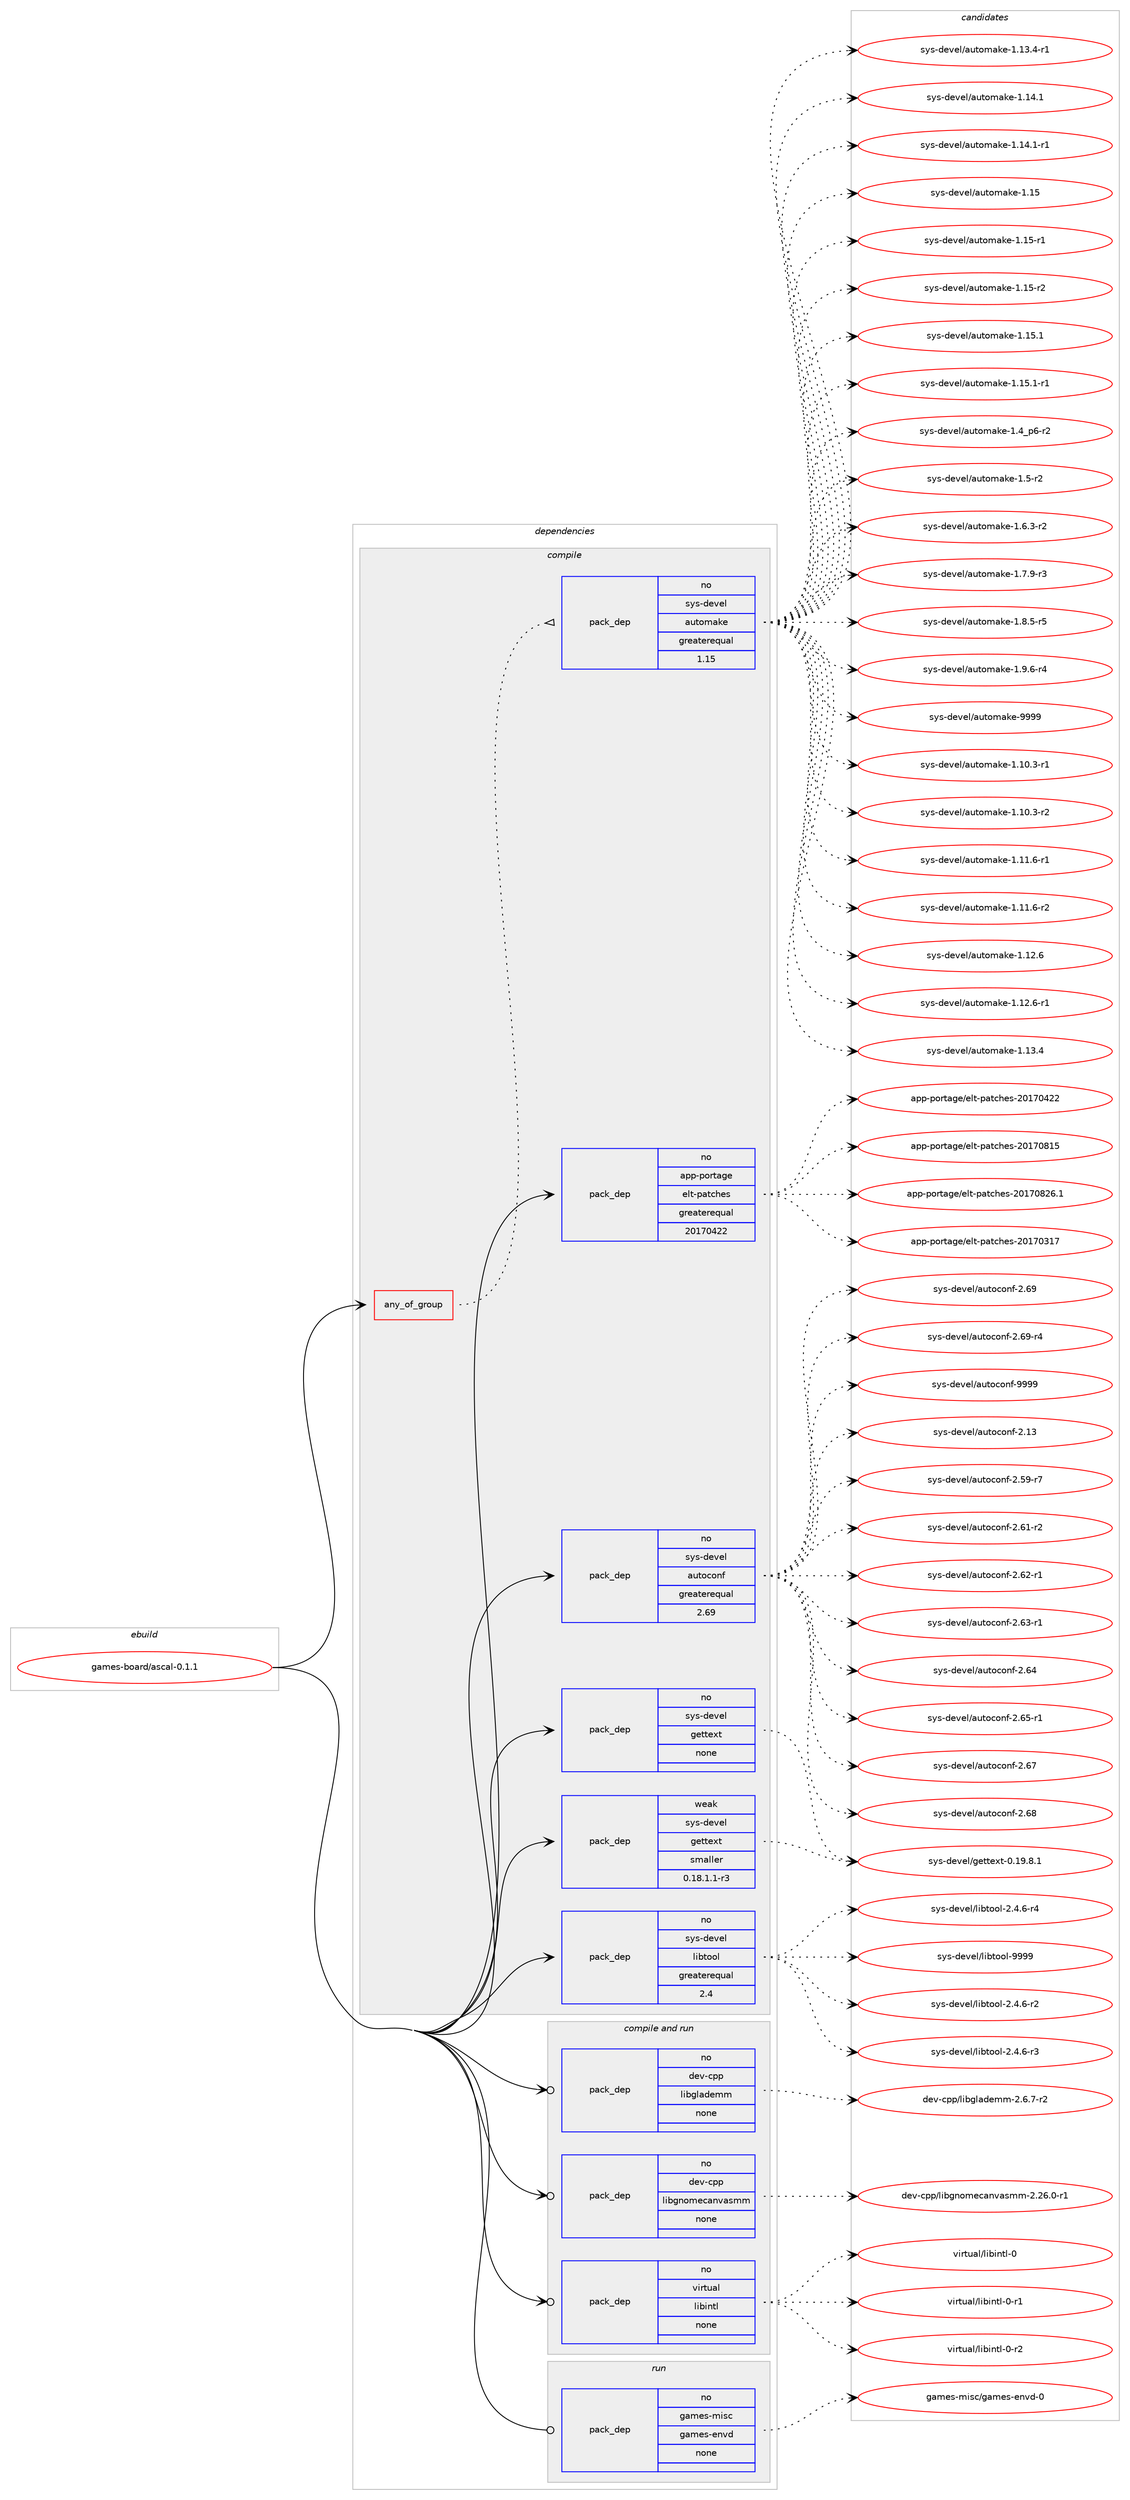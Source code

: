 digraph prolog {

# *************
# Graph options
# *************

newrank=true;
concentrate=true;
compound=true;
graph [rankdir=LR,fontname=Helvetica,fontsize=10,ranksep=1.5];#, ranksep=2.5, nodesep=0.2];
edge  [arrowhead=vee];
node  [fontname=Helvetica,fontsize=10];

# **********
# The ebuild
# **********

subgraph cluster_leftcol {
color=gray;
rank=same;
label=<<i>ebuild</i>>;
id [label="games-board/ascal-0.1.1", color=red, width=4, href="../games-board/ascal-0.1.1.svg"];
}

# ****************
# The dependencies
# ****************

subgraph cluster_midcol {
color=gray;
label=<<i>dependencies</i>>;
subgraph cluster_compile {
fillcolor="#eeeeee";
style=filled;
label=<<i>compile</i>>;
subgraph any4366 {
dependency294785 [label=<<TABLE BORDER="0" CELLBORDER="1" CELLSPACING="0" CELLPADDING="4"><TR><TD CELLPADDING="10">any_of_group</TD></TR></TABLE>>, shape=none, color=red];subgraph pack210624 {
dependency294786 [label=<<TABLE BORDER="0" CELLBORDER="1" CELLSPACING="0" CELLPADDING="4" WIDTH="220"><TR><TD ROWSPAN="6" CELLPADDING="30">pack_dep</TD></TR><TR><TD WIDTH="110">no</TD></TR><TR><TD>sys-devel</TD></TR><TR><TD>automake</TD></TR><TR><TD>greaterequal</TD></TR><TR><TD>1.15</TD></TR></TABLE>>, shape=none, color=blue];
}
dependency294785:e -> dependency294786:w [weight=20,style="dotted",arrowhead="oinv"];
}
id:e -> dependency294785:w [weight=20,style="solid",arrowhead="vee"];
subgraph pack210625 {
dependency294787 [label=<<TABLE BORDER="0" CELLBORDER="1" CELLSPACING="0" CELLPADDING="4" WIDTH="220"><TR><TD ROWSPAN="6" CELLPADDING="30">pack_dep</TD></TR><TR><TD WIDTH="110">no</TD></TR><TR><TD>app-portage</TD></TR><TR><TD>elt-patches</TD></TR><TR><TD>greaterequal</TD></TR><TR><TD>20170422</TD></TR></TABLE>>, shape=none, color=blue];
}
id:e -> dependency294787:w [weight=20,style="solid",arrowhead="vee"];
subgraph pack210626 {
dependency294788 [label=<<TABLE BORDER="0" CELLBORDER="1" CELLSPACING="0" CELLPADDING="4" WIDTH="220"><TR><TD ROWSPAN="6" CELLPADDING="30">pack_dep</TD></TR><TR><TD WIDTH="110">no</TD></TR><TR><TD>sys-devel</TD></TR><TR><TD>autoconf</TD></TR><TR><TD>greaterequal</TD></TR><TR><TD>2.69</TD></TR></TABLE>>, shape=none, color=blue];
}
id:e -> dependency294788:w [weight=20,style="solid",arrowhead="vee"];
subgraph pack210627 {
dependency294789 [label=<<TABLE BORDER="0" CELLBORDER="1" CELLSPACING="0" CELLPADDING="4" WIDTH="220"><TR><TD ROWSPAN="6" CELLPADDING="30">pack_dep</TD></TR><TR><TD WIDTH="110">no</TD></TR><TR><TD>sys-devel</TD></TR><TR><TD>gettext</TD></TR><TR><TD>none</TD></TR><TR><TD></TD></TR></TABLE>>, shape=none, color=blue];
}
id:e -> dependency294789:w [weight=20,style="solid",arrowhead="vee"];
subgraph pack210628 {
dependency294790 [label=<<TABLE BORDER="0" CELLBORDER="1" CELLSPACING="0" CELLPADDING="4" WIDTH="220"><TR><TD ROWSPAN="6" CELLPADDING="30">pack_dep</TD></TR><TR><TD WIDTH="110">no</TD></TR><TR><TD>sys-devel</TD></TR><TR><TD>libtool</TD></TR><TR><TD>greaterequal</TD></TR><TR><TD>2.4</TD></TR></TABLE>>, shape=none, color=blue];
}
id:e -> dependency294790:w [weight=20,style="solid",arrowhead="vee"];
subgraph pack210629 {
dependency294791 [label=<<TABLE BORDER="0" CELLBORDER="1" CELLSPACING="0" CELLPADDING="4" WIDTH="220"><TR><TD ROWSPAN="6" CELLPADDING="30">pack_dep</TD></TR><TR><TD WIDTH="110">weak</TD></TR><TR><TD>sys-devel</TD></TR><TR><TD>gettext</TD></TR><TR><TD>smaller</TD></TR><TR><TD>0.18.1.1-r3</TD></TR></TABLE>>, shape=none, color=blue];
}
id:e -> dependency294791:w [weight=20,style="solid",arrowhead="vee"];
}
subgraph cluster_compileandrun {
fillcolor="#eeeeee";
style=filled;
label=<<i>compile and run</i>>;
subgraph pack210630 {
dependency294792 [label=<<TABLE BORDER="0" CELLBORDER="1" CELLSPACING="0" CELLPADDING="4" WIDTH="220"><TR><TD ROWSPAN="6" CELLPADDING="30">pack_dep</TD></TR><TR><TD WIDTH="110">no</TD></TR><TR><TD>dev-cpp</TD></TR><TR><TD>libglademm</TD></TR><TR><TD>none</TD></TR><TR><TD></TD></TR></TABLE>>, shape=none, color=blue];
}
id:e -> dependency294792:w [weight=20,style="solid",arrowhead="odotvee"];
subgraph pack210631 {
dependency294793 [label=<<TABLE BORDER="0" CELLBORDER="1" CELLSPACING="0" CELLPADDING="4" WIDTH="220"><TR><TD ROWSPAN="6" CELLPADDING="30">pack_dep</TD></TR><TR><TD WIDTH="110">no</TD></TR><TR><TD>dev-cpp</TD></TR><TR><TD>libgnomecanvasmm</TD></TR><TR><TD>none</TD></TR><TR><TD></TD></TR></TABLE>>, shape=none, color=blue];
}
id:e -> dependency294793:w [weight=20,style="solid",arrowhead="odotvee"];
subgraph pack210632 {
dependency294794 [label=<<TABLE BORDER="0" CELLBORDER="1" CELLSPACING="0" CELLPADDING="4" WIDTH="220"><TR><TD ROWSPAN="6" CELLPADDING="30">pack_dep</TD></TR><TR><TD WIDTH="110">no</TD></TR><TR><TD>virtual</TD></TR><TR><TD>libintl</TD></TR><TR><TD>none</TD></TR><TR><TD></TD></TR></TABLE>>, shape=none, color=blue];
}
id:e -> dependency294794:w [weight=20,style="solid",arrowhead="odotvee"];
}
subgraph cluster_run {
fillcolor="#eeeeee";
style=filled;
label=<<i>run</i>>;
subgraph pack210633 {
dependency294795 [label=<<TABLE BORDER="0" CELLBORDER="1" CELLSPACING="0" CELLPADDING="4" WIDTH="220"><TR><TD ROWSPAN="6" CELLPADDING="30">pack_dep</TD></TR><TR><TD WIDTH="110">no</TD></TR><TR><TD>games-misc</TD></TR><TR><TD>games-envd</TD></TR><TR><TD>none</TD></TR><TR><TD></TD></TR></TABLE>>, shape=none, color=blue];
}
id:e -> dependency294795:w [weight=20,style="solid",arrowhead="odot"];
}
}

# **************
# The candidates
# **************

subgraph cluster_choices {
rank=same;
color=gray;
label=<<i>candidates</i>>;

subgraph choice210624 {
color=black;
nodesep=1;
choice11512111545100101118101108479711711611110997107101454946494846514511449 [label="sys-devel/automake-1.10.3-r1", color=red, width=4,href="../sys-devel/automake-1.10.3-r1.svg"];
choice11512111545100101118101108479711711611110997107101454946494846514511450 [label="sys-devel/automake-1.10.3-r2", color=red, width=4,href="../sys-devel/automake-1.10.3-r2.svg"];
choice11512111545100101118101108479711711611110997107101454946494946544511449 [label="sys-devel/automake-1.11.6-r1", color=red, width=4,href="../sys-devel/automake-1.11.6-r1.svg"];
choice11512111545100101118101108479711711611110997107101454946494946544511450 [label="sys-devel/automake-1.11.6-r2", color=red, width=4,href="../sys-devel/automake-1.11.6-r2.svg"];
choice1151211154510010111810110847971171161111099710710145494649504654 [label="sys-devel/automake-1.12.6", color=red, width=4,href="../sys-devel/automake-1.12.6.svg"];
choice11512111545100101118101108479711711611110997107101454946495046544511449 [label="sys-devel/automake-1.12.6-r1", color=red, width=4,href="../sys-devel/automake-1.12.6-r1.svg"];
choice1151211154510010111810110847971171161111099710710145494649514652 [label="sys-devel/automake-1.13.4", color=red, width=4,href="../sys-devel/automake-1.13.4.svg"];
choice11512111545100101118101108479711711611110997107101454946495146524511449 [label="sys-devel/automake-1.13.4-r1", color=red, width=4,href="../sys-devel/automake-1.13.4-r1.svg"];
choice1151211154510010111810110847971171161111099710710145494649524649 [label="sys-devel/automake-1.14.1", color=red, width=4,href="../sys-devel/automake-1.14.1.svg"];
choice11512111545100101118101108479711711611110997107101454946495246494511449 [label="sys-devel/automake-1.14.1-r1", color=red, width=4,href="../sys-devel/automake-1.14.1-r1.svg"];
choice115121115451001011181011084797117116111109971071014549464953 [label="sys-devel/automake-1.15", color=red, width=4,href="../sys-devel/automake-1.15.svg"];
choice1151211154510010111810110847971171161111099710710145494649534511449 [label="sys-devel/automake-1.15-r1", color=red, width=4,href="../sys-devel/automake-1.15-r1.svg"];
choice1151211154510010111810110847971171161111099710710145494649534511450 [label="sys-devel/automake-1.15-r2", color=red, width=4,href="../sys-devel/automake-1.15-r2.svg"];
choice1151211154510010111810110847971171161111099710710145494649534649 [label="sys-devel/automake-1.15.1", color=red, width=4,href="../sys-devel/automake-1.15.1.svg"];
choice11512111545100101118101108479711711611110997107101454946495346494511449 [label="sys-devel/automake-1.15.1-r1", color=red, width=4,href="../sys-devel/automake-1.15.1-r1.svg"];
choice115121115451001011181011084797117116111109971071014549465295112544511450 [label="sys-devel/automake-1.4_p6-r2", color=red, width=4,href="../sys-devel/automake-1.4_p6-r2.svg"];
choice11512111545100101118101108479711711611110997107101454946534511450 [label="sys-devel/automake-1.5-r2", color=red, width=4,href="../sys-devel/automake-1.5-r2.svg"];
choice115121115451001011181011084797117116111109971071014549465446514511450 [label="sys-devel/automake-1.6.3-r2", color=red, width=4,href="../sys-devel/automake-1.6.3-r2.svg"];
choice115121115451001011181011084797117116111109971071014549465546574511451 [label="sys-devel/automake-1.7.9-r3", color=red, width=4,href="../sys-devel/automake-1.7.9-r3.svg"];
choice115121115451001011181011084797117116111109971071014549465646534511453 [label="sys-devel/automake-1.8.5-r5", color=red, width=4,href="../sys-devel/automake-1.8.5-r5.svg"];
choice115121115451001011181011084797117116111109971071014549465746544511452 [label="sys-devel/automake-1.9.6-r4", color=red, width=4,href="../sys-devel/automake-1.9.6-r4.svg"];
choice115121115451001011181011084797117116111109971071014557575757 [label="sys-devel/automake-9999", color=red, width=4,href="../sys-devel/automake-9999.svg"];
dependency294786:e -> choice11512111545100101118101108479711711611110997107101454946494846514511449:w [style=dotted,weight="100"];
dependency294786:e -> choice11512111545100101118101108479711711611110997107101454946494846514511450:w [style=dotted,weight="100"];
dependency294786:e -> choice11512111545100101118101108479711711611110997107101454946494946544511449:w [style=dotted,weight="100"];
dependency294786:e -> choice11512111545100101118101108479711711611110997107101454946494946544511450:w [style=dotted,weight="100"];
dependency294786:e -> choice1151211154510010111810110847971171161111099710710145494649504654:w [style=dotted,weight="100"];
dependency294786:e -> choice11512111545100101118101108479711711611110997107101454946495046544511449:w [style=dotted,weight="100"];
dependency294786:e -> choice1151211154510010111810110847971171161111099710710145494649514652:w [style=dotted,weight="100"];
dependency294786:e -> choice11512111545100101118101108479711711611110997107101454946495146524511449:w [style=dotted,weight="100"];
dependency294786:e -> choice1151211154510010111810110847971171161111099710710145494649524649:w [style=dotted,weight="100"];
dependency294786:e -> choice11512111545100101118101108479711711611110997107101454946495246494511449:w [style=dotted,weight="100"];
dependency294786:e -> choice115121115451001011181011084797117116111109971071014549464953:w [style=dotted,weight="100"];
dependency294786:e -> choice1151211154510010111810110847971171161111099710710145494649534511449:w [style=dotted,weight="100"];
dependency294786:e -> choice1151211154510010111810110847971171161111099710710145494649534511450:w [style=dotted,weight="100"];
dependency294786:e -> choice1151211154510010111810110847971171161111099710710145494649534649:w [style=dotted,weight="100"];
dependency294786:e -> choice11512111545100101118101108479711711611110997107101454946495346494511449:w [style=dotted,weight="100"];
dependency294786:e -> choice115121115451001011181011084797117116111109971071014549465295112544511450:w [style=dotted,weight="100"];
dependency294786:e -> choice11512111545100101118101108479711711611110997107101454946534511450:w [style=dotted,weight="100"];
dependency294786:e -> choice115121115451001011181011084797117116111109971071014549465446514511450:w [style=dotted,weight="100"];
dependency294786:e -> choice115121115451001011181011084797117116111109971071014549465546574511451:w [style=dotted,weight="100"];
dependency294786:e -> choice115121115451001011181011084797117116111109971071014549465646534511453:w [style=dotted,weight="100"];
dependency294786:e -> choice115121115451001011181011084797117116111109971071014549465746544511452:w [style=dotted,weight="100"];
dependency294786:e -> choice115121115451001011181011084797117116111109971071014557575757:w [style=dotted,weight="100"];
}
subgraph choice210625 {
color=black;
nodesep=1;
choice97112112451121111141169710310147101108116451129711699104101115455048495548514955 [label="app-portage/elt-patches-20170317", color=red, width=4,href="../app-portage/elt-patches-20170317.svg"];
choice97112112451121111141169710310147101108116451129711699104101115455048495548525050 [label="app-portage/elt-patches-20170422", color=red, width=4,href="../app-portage/elt-patches-20170422.svg"];
choice97112112451121111141169710310147101108116451129711699104101115455048495548564953 [label="app-portage/elt-patches-20170815", color=red, width=4,href="../app-portage/elt-patches-20170815.svg"];
choice971121124511211111411697103101471011081164511297116991041011154550484955485650544649 [label="app-portage/elt-patches-20170826.1", color=red, width=4,href="../app-portage/elt-patches-20170826.1.svg"];
dependency294787:e -> choice97112112451121111141169710310147101108116451129711699104101115455048495548514955:w [style=dotted,weight="100"];
dependency294787:e -> choice97112112451121111141169710310147101108116451129711699104101115455048495548525050:w [style=dotted,weight="100"];
dependency294787:e -> choice97112112451121111141169710310147101108116451129711699104101115455048495548564953:w [style=dotted,weight="100"];
dependency294787:e -> choice971121124511211111411697103101471011081164511297116991041011154550484955485650544649:w [style=dotted,weight="100"];
}
subgraph choice210626 {
color=black;
nodesep=1;
choice115121115451001011181011084797117116111991111101024550464951 [label="sys-devel/autoconf-2.13", color=red, width=4,href="../sys-devel/autoconf-2.13.svg"];
choice1151211154510010111810110847971171161119911111010245504653574511455 [label="sys-devel/autoconf-2.59-r7", color=red, width=4,href="../sys-devel/autoconf-2.59-r7.svg"];
choice1151211154510010111810110847971171161119911111010245504654494511450 [label="sys-devel/autoconf-2.61-r2", color=red, width=4,href="../sys-devel/autoconf-2.61-r2.svg"];
choice1151211154510010111810110847971171161119911111010245504654504511449 [label="sys-devel/autoconf-2.62-r1", color=red, width=4,href="../sys-devel/autoconf-2.62-r1.svg"];
choice1151211154510010111810110847971171161119911111010245504654514511449 [label="sys-devel/autoconf-2.63-r1", color=red, width=4,href="../sys-devel/autoconf-2.63-r1.svg"];
choice115121115451001011181011084797117116111991111101024550465452 [label="sys-devel/autoconf-2.64", color=red, width=4,href="../sys-devel/autoconf-2.64.svg"];
choice1151211154510010111810110847971171161119911111010245504654534511449 [label="sys-devel/autoconf-2.65-r1", color=red, width=4,href="../sys-devel/autoconf-2.65-r1.svg"];
choice115121115451001011181011084797117116111991111101024550465455 [label="sys-devel/autoconf-2.67", color=red, width=4,href="../sys-devel/autoconf-2.67.svg"];
choice115121115451001011181011084797117116111991111101024550465456 [label="sys-devel/autoconf-2.68", color=red, width=4,href="../sys-devel/autoconf-2.68.svg"];
choice115121115451001011181011084797117116111991111101024550465457 [label="sys-devel/autoconf-2.69", color=red, width=4,href="../sys-devel/autoconf-2.69.svg"];
choice1151211154510010111810110847971171161119911111010245504654574511452 [label="sys-devel/autoconf-2.69-r4", color=red, width=4,href="../sys-devel/autoconf-2.69-r4.svg"];
choice115121115451001011181011084797117116111991111101024557575757 [label="sys-devel/autoconf-9999", color=red, width=4,href="../sys-devel/autoconf-9999.svg"];
dependency294788:e -> choice115121115451001011181011084797117116111991111101024550464951:w [style=dotted,weight="100"];
dependency294788:e -> choice1151211154510010111810110847971171161119911111010245504653574511455:w [style=dotted,weight="100"];
dependency294788:e -> choice1151211154510010111810110847971171161119911111010245504654494511450:w [style=dotted,weight="100"];
dependency294788:e -> choice1151211154510010111810110847971171161119911111010245504654504511449:w [style=dotted,weight="100"];
dependency294788:e -> choice1151211154510010111810110847971171161119911111010245504654514511449:w [style=dotted,weight="100"];
dependency294788:e -> choice115121115451001011181011084797117116111991111101024550465452:w [style=dotted,weight="100"];
dependency294788:e -> choice1151211154510010111810110847971171161119911111010245504654534511449:w [style=dotted,weight="100"];
dependency294788:e -> choice115121115451001011181011084797117116111991111101024550465455:w [style=dotted,weight="100"];
dependency294788:e -> choice115121115451001011181011084797117116111991111101024550465456:w [style=dotted,weight="100"];
dependency294788:e -> choice115121115451001011181011084797117116111991111101024550465457:w [style=dotted,weight="100"];
dependency294788:e -> choice1151211154510010111810110847971171161119911111010245504654574511452:w [style=dotted,weight="100"];
dependency294788:e -> choice115121115451001011181011084797117116111991111101024557575757:w [style=dotted,weight="100"];
}
subgraph choice210627 {
color=black;
nodesep=1;
choice1151211154510010111810110847103101116116101120116454846495746564649 [label="sys-devel/gettext-0.19.8.1", color=red, width=4,href="../sys-devel/gettext-0.19.8.1.svg"];
dependency294789:e -> choice1151211154510010111810110847103101116116101120116454846495746564649:w [style=dotted,weight="100"];
}
subgraph choice210628 {
color=black;
nodesep=1;
choice1151211154510010111810110847108105981161111111084550465246544511450 [label="sys-devel/libtool-2.4.6-r2", color=red, width=4,href="../sys-devel/libtool-2.4.6-r2.svg"];
choice1151211154510010111810110847108105981161111111084550465246544511451 [label="sys-devel/libtool-2.4.6-r3", color=red, width=4,href="../sys-devel/libtool-2.4.6-r3.svg"];
choice1151211154510010111810110847108105981161111111084550465246544511452 [label="sys-devel/libtool-2.4.6-r4", color=red, width=4,href="../sys-devel/libtool-2.4.6-r4.svg"];
choice1151211154510010111810110847108105981161111111084557575757 [label="sys-devel/libtool-9999", color=red, width=4,href="../sys-devel/libtool-9999.svg"];
dependency294790:e -> choice1151211154510010111810110847108105981161111111084550465246544511450:w [style=dotted,weight="100"];
dependency294790:e -> choice1151211154510010111810110847108105981161111111084550465246544511451:w [style=dotted,weight="100"];
dependency294790:e -> choice1151211154510010111810110847108105981161111111084550465246544511452:w [style=dotted,weight="100"];
dependency294790:e -> choice1151211154510010111810110847108105981161111111084557575757:w [style=dotted,weight="100"];
}
subgraph choice210629 {
color=black;
nodesep=1;
choice1151211154510010111810110847103101116116101120116454846495746564649 [label="sys-devel/gettext-0.19.8.1", color=red, width=4,href="../sys-devel/gettext-0.19.8.1.svg"];
dependency294791:e -> choice1151211154510010111810110847103101116116101120116454846495746564649:w [style=dotted,weight="100"];
}
subgraph choice210630 {
color=black;
nodesep=1;
choice10010111845991121124710810598103108971001011091094550465446554511450 [label="dev-cpp/libglademm-2.6.7-r2", color=red, width=4,href="../dev-cpp/libglademm-2.6.7-r2.svg"];
dependency294792:e -> choice10010111845991121124710810598103108971001011091094550465446554511450:w [style=dotted,weight="100"];
}
subgraph choice210631 {
color=black;
nodesep=1;
choice10010111845991121124710810598103110111109101999711011897115109109455046505446484511449 [label="dev-cpp/libgnomecanvasmm-2.26.0-r1", color=red, width=4,href="../dev-cpp/libgnomecanvasmm-2.26.0-r1.svg"];
dependency294793:e -> choice10010111845991121124710810598103110111109101999711011897115109109455046505446484511449:w [style=dotted,weight="100"];
}
subgraph choice210632 {
color=black;
nodesep=1;
choice1181051141161179710847108105981051101161084548 [label="virtual/libintl-0", color=red, width=4,href="../virtual/libintl-0.svg"];
choice11810511411611797108471081059810511011610845484511449 [label="virtual/libintl-0-r1", color=red, width=4,href="../virtual/libintl-0-r1.svg"];
choice11810511411611797108471081059810511011610845484511450 [label="virtual/libintl-0-r2", color=red, width=4,href="../virtual/libintl-0-r2.svg"];
dependency294794:e -> choice1181051141161179710847108105981051101161084548:w [style=dotted,weight="100"];
dependency294794:e -> choice11810511411611797108471081059810511011610845484511449:w [style=dotted,weight="100"];
dependency294794:e -> choice11810511411611797108471081059810511011610845484511450:w [style=dotted,weight="100"];
}
subgraph choice210633 {
color=black;
nodesep=1;
choice1039710910111545109105115994710397109101115451011101181004548 [label="games-misc/games-envd-0", color=red, width=4,href="../games-misc/games-envd-0.svg"];
dependency294795:e -> choice1039710910111545109105115994710397109101115451011101181004548:w [style=dotted,weight="100"];
}
}

}
